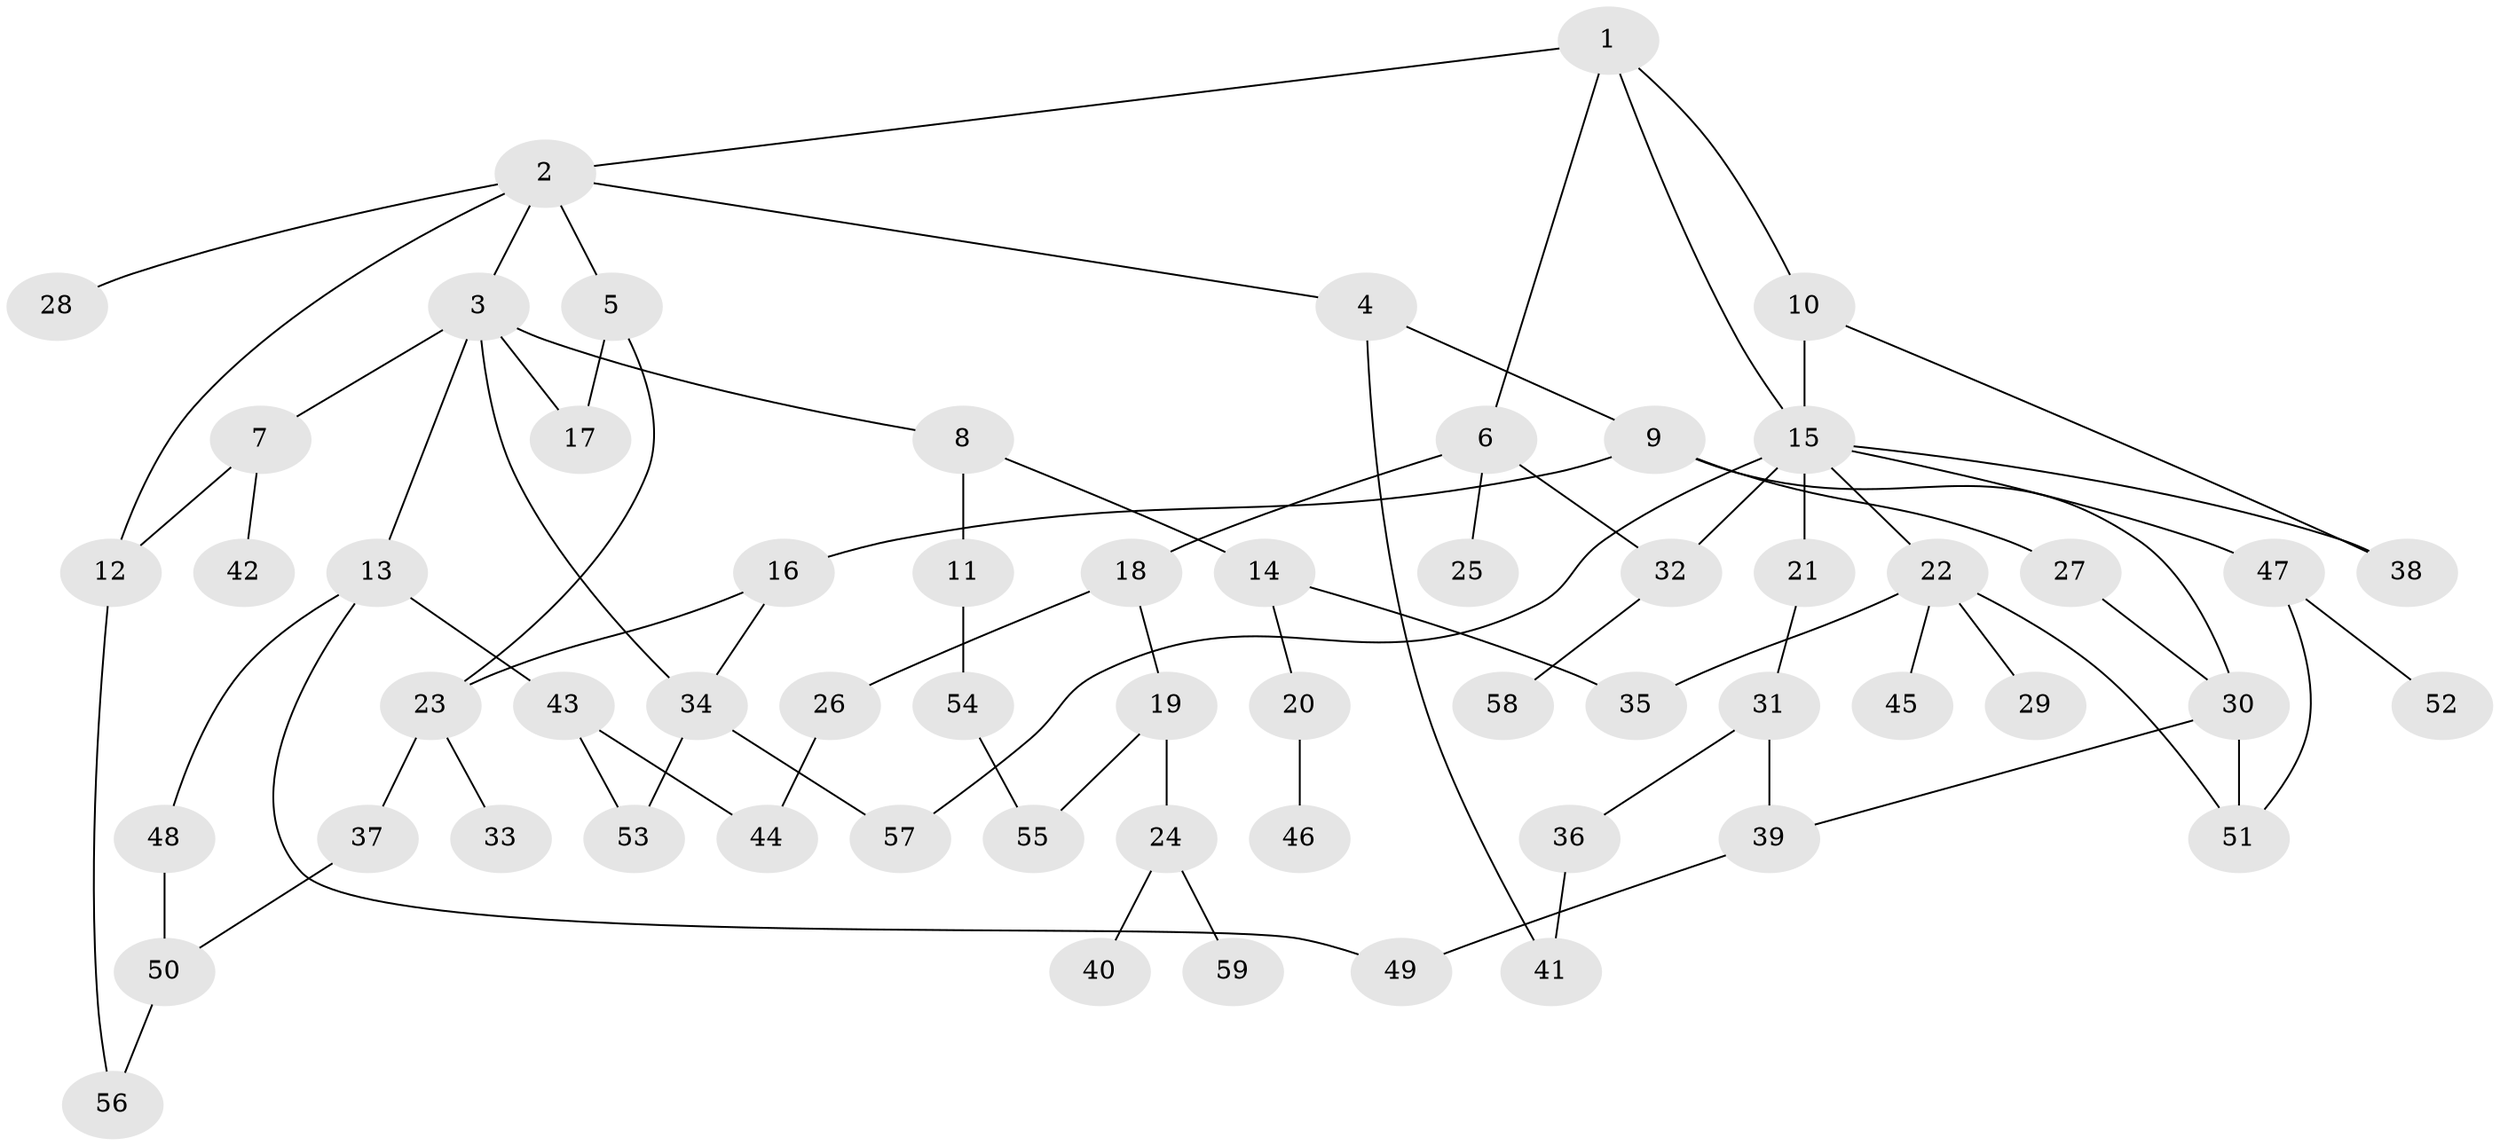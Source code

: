 // coarse degree distribution, {3: 0.40540540540540543, 4: 0.10810810810810811, 6: 0.05405405405405406, 2: 0.1891891891891892, 5: 0.05405405405405406, 1: 0.1891891891891892}
// Generated by graph-tools (version 1.1) at 2025/49/03/04/25 22:49:07]
// undirected, 59 vertices, 78 edges
graph export_dot {
  node [color=gray90,style=filled];
  1;
  2;
  3;
  4;
  5;
  6;
  7;
  8;
  9;
  10;
  11;
  12;
  13;
  14;
  15;
  16;
  17;
  18;
  19;
  20;
  21;
  22;
  23;
  24;
  25;
  26;
  27;
  28;
  29;
  30;
  31;
  32;
  33;
  34;
  35;
  36;
  37;
  38;
  39;
  40;
  41;
  42;
  43;
  44;
  45;
  46;
  47;
  48;
  49;
  50;
  51;
  52;
  53;
  54;
  55;
  56;
  57;
  58;
  59;
  1 -- 2;
  1 -- 6;
  1 -- 10;
  1 -- 15;
  2 -- 3;
  2 -- 4;
  2 -- 5;
  2 -- 28;
  2 -- 12;
  3 -- 7;
  3 -- 8;
  3 -- 13;
  3 -- 17;
  3 -- 34;
  4 -- 9;
  4 -- 41;
  5 -- 17;
  5 -- 23;
  6 -- 18;
  6 -- 25;
  6 -- 32;
  7 -- 12;
  7 -- 42;
  8 -- 11;
  8 -- 14;
  9 -- 16;
  9 -- 27;
  9 -- 30;
  10 -- 15;
  10 -- 38;
  11 -- 54;
  12 -- 56;
  13 -- 43;
  13 -- 48;
  13 -- 49;
  14 -- 20;
  14 -- 35;
  15 -- 21;
  15 -- 22;
  15 -- 38;
  15 -- 47;
  15 -- 32;
  15 -- 57;
  16 -- 34;
  16 -- 23;
  18 -- 19;
  18 -- 26;
  19 -- 24;
  19 -- 55;
  20 -- 46;
  21 -- 31;
  22 -- 29;
  22 -- 35;
  22 -- 45;
  22 -- 51;
  23 -- 33;
  23 -- 37;
  24 -- 40;
  24 -- 59;
  26 -- 44;
  27 -- 30;
  30 -- 39;
  30 -- 51;
  31 -- 36;
  31 -- 39;
  32 -- 58;
  34 -- 57;
  34 -- 53;
  36 -- 41;
  37 -- 50;
  39 -- 49;
  43 -- 53;
  43 -- 44;
  47 -- 52;
  47 -- 51;
  48 -- 50;
  50 -- 56;
  54 -- 55;
}
